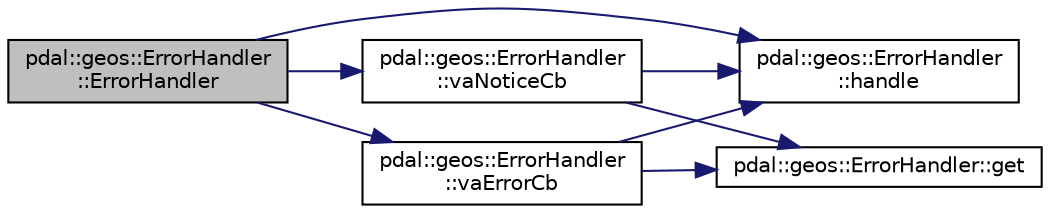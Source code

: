 digraph "pdal::geos::ErrorHandler::ErrorHandler"
{
  edge [fontname="Helvetica",fontsize="10",labelfontname="Helvetica",labelfontsize="10"];
  node [fontname="Helvetica",fontsize="10",shape=record];
  rankdir="LR";
  Node1 [label="pdal::geos::ErrorHandler\l::ErrorHandler",height=0.2,width=0.4,color="black", fillcolor="grey75", style="filled", fontcolor="black"];
  Node1 -> Node2 [color="midnightblue",fontsize="10",style="solid",fontname="Helvetica"];
  Node2 [label="pdal::geos::ErrorHandler\l::handle",height=0.2,width=0.4,color="black", fillcolor="white", style="filled",URL="$classpdal_1_1geos_1_1ErrorHandler.html#a5863d0ea0a286587f0954df8faf08420"];
  Node1 -> Node3 [color="midnightblue",fontsize="10",style="solid",fontname="Helvetica"];
  Node3 [label="pdal::geos::ErrorHandler\l::vaErrorCb",height=0.2,width=0.4,color="black", fillcolor="white", style="filled",URL="$classpdal_1_1geos_1_1ErrorHandler.html#a6750af06600dce4dbd7424e2b52f1cf7"];
  Node3 -> Node4 [color="midnightblue",fontsize="10",style="solid",fontname="Helvetica"];
  Node4 [label="pdal::geos::ErrorHandler::get",height=0.2,width=0.4,color="black", fillcolor="white", style="filled",URL="$classpdal_1_1geos_1_1ErrorHandler.html#a62f183a3f404d605dc451c99d1e4636c"];
  Node3 -> Node2 [color="midnightblue",fontsize="10",style="solid",fontname="Helvetica"];
  Node1 -> Node5 [color="midnightblue",fontsize="10",style="solid",fontname="Helvetica"];
  Node5 [label="pdal::geos::ErrorHandler\l::vaNoticeCb",height=0.2,width=0.4,color="black", fillcolor="white", style="filled",URL="$classpdal_1_1geos_1_1ErrorHandler.html#ad2b603ddc34d8a888605907d241efc34"];
  Node5 -> Node4 [color="midnightblue",fontsize="10",style="solid",fontname="Helvetica"];
  Node5 -> Node2 [color="midnightblue",fontsize="10",style="solid",fontname="Helvetica"];
}
